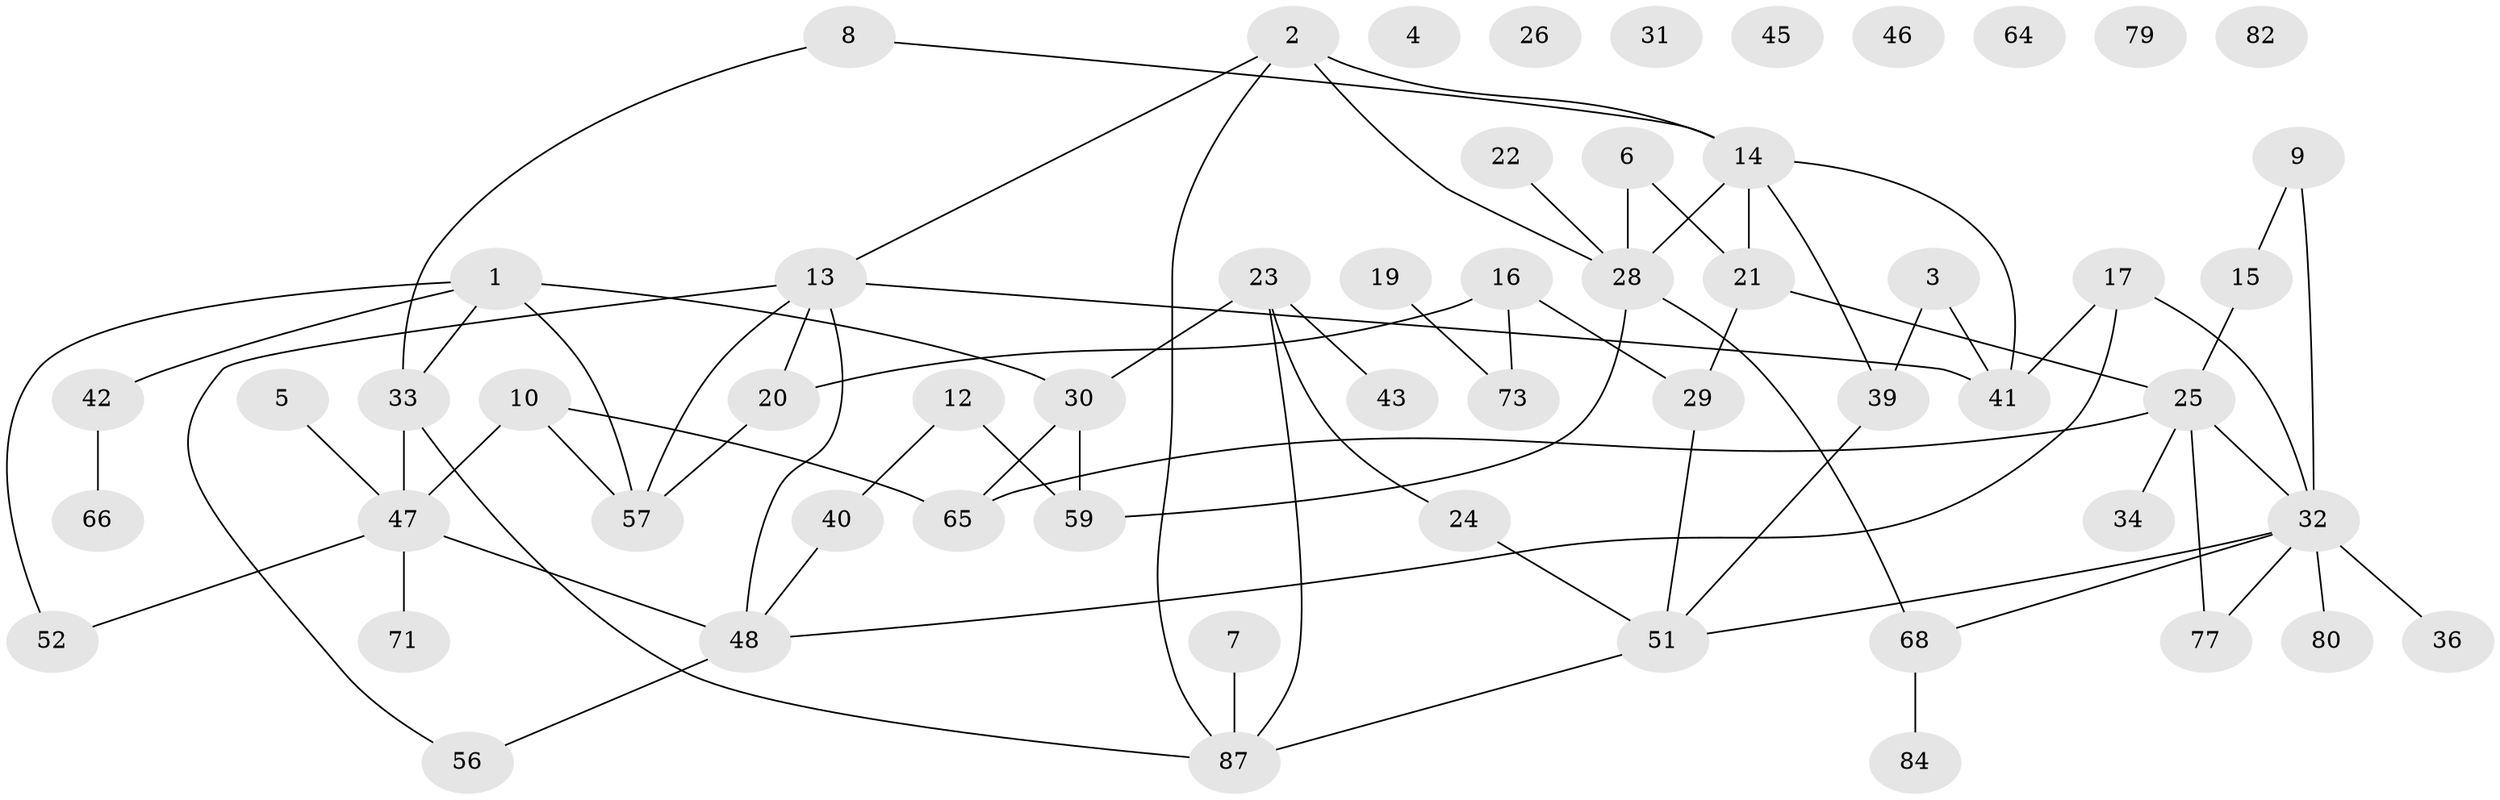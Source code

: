 // original degree distribution, {5: 0.11363636363636363, 2: 0.25, 3: 0.25, 0: 0.09090909090909091, 1: 0.20454545454545456, 4: 0.09090909090909091}
// Generated by graph-tools (version 1.1) at 2025/41/03/06/25 10:41:21]
// undirected, 58 vertices, 75 edges
graph export_dot {
graph [start="1"]
  node [color=gray90,style=filled];
  1 [super="+18"];
  2 [super="+44"];
  3 [super="+11"];
  4;
  5;
  6 [super="+53"];
  7;
  8 [super="+78"];
  9 [super="+85"];
  10;
  12;
  13 [super="+60"];
  14 [super="+37"];
  15;
  16;
  17 [super="+69"];
  19;
  20 [super="+27"];
  21 [super="+58"];
  22;
  23 [super="+76"];
  24 [super="+88"];
  25 [super="+62"];
  26;
  28 [super="+38"];
  29 [super="+35"];
  30 [super="+50"];
  31;
  32 [super="+49"];
  33 [super="+67"];
  34;
  36;
  39 [super="+75"];
  40 [super="+55"];
  41 [super="+54"];
  42 [super="+86"];
  43;
  45;
  46;
  47 [super="+61"];
  48 [super="+70"];
  51 [super="+81"];
  52;
  56;
  57 [super="+74"];
  59 [super="+63"];
  64;
  65;
  66;
  68 [super="+72"];
  71;
  73 [super="+83"];
  77;
  79;
  80;
  82;
  84;
  87;
  1 -- 30;
  1 -- 52;
  1 -- 33;
  1 -- 57;
  1 -- 42;
  2 -- 14;
  2 -- 28;
  2 -- 13;
  2 -- 87;
  3 -- 39;
  3 -- 41;
  5 -- 47;
  6 -- 28;
  6 -- 21;
  7 -- 87;
  8 -- 14;
  8 -- 33;
  9 -- 32;
  9 -- 15;
  10 -- 47;
  10 -- 65;
  10 -- 57;
  12 -- 59;
  12 -- 40;
  13 -- 41;
  13 -- 48;
  13 -- 57;
  13 -- 56;
  13 -- 20;
  14 -- 41;
  14 -- 39;
  14 -- 28;
  14 -- 21;
  15 -- 25;
  16 -- 73;
  16 -- 20;
  16 -- 29;
  17 -- 41;
  17 -- 48;
  17 -- 32;
  19 -- 73;
  20 -- 57;
  21 -- 25;
  21 -- 29;
  22 -- 28;
  23 -- 30;
  23 -- 43;
  23 -- 87;
  23 -- 24;
  24 -- 51;
  25 -- 34;
  25 -- 77;
  25 -- 32;
  25 -- 65;
  28 -- 59;
  28 -- 68;
  29 -- 51;
  30 -- 65;
  30 -- 59;
  32 -- 77;
  32 -- 80;
  32 -- 51;
  32 -- 36;
  32 -- 68;
  33 -- 87;
  33 -- 47;
  39 -- 51;
  40 -- 48;
  42 -- 66;
  47 -- 52;
  47 -- 48;
  47 -- 71;
  48 -- 56;
  51 -- 87;
  68 -- 84;
}
